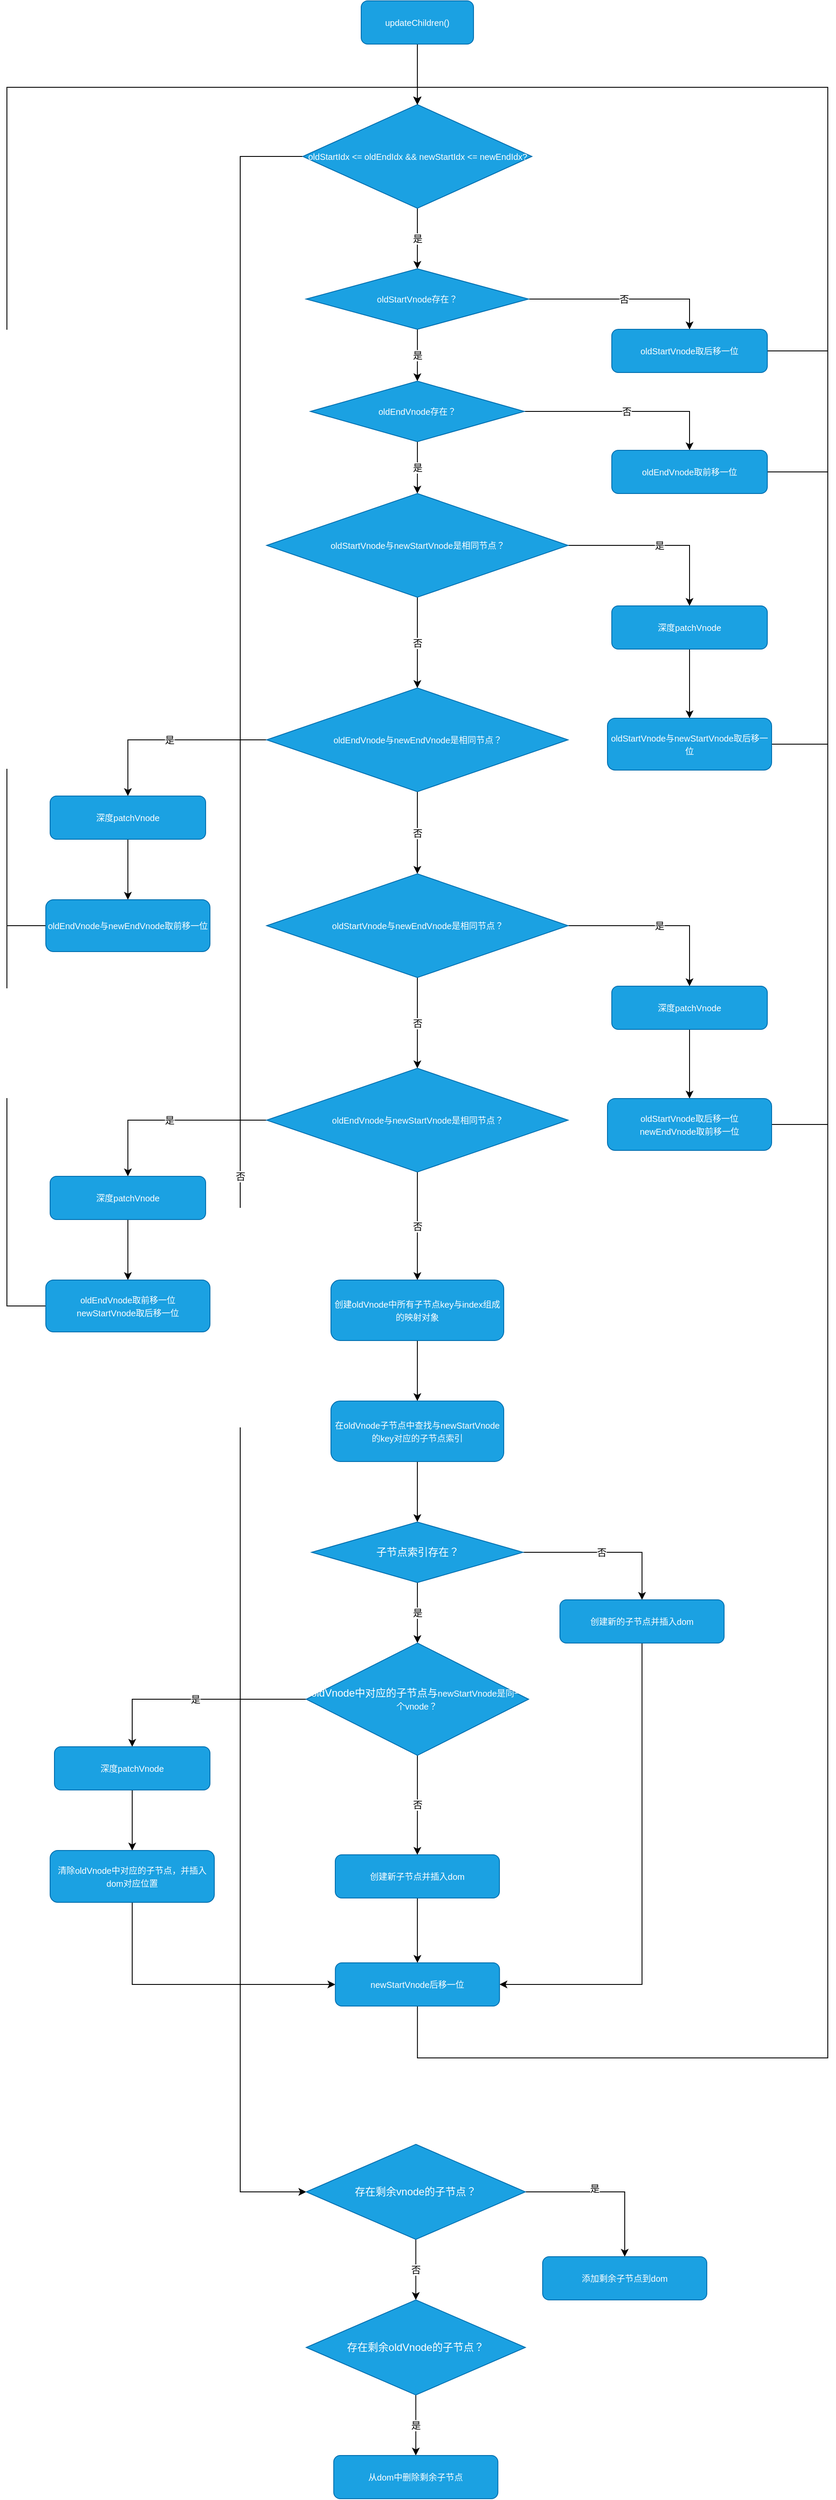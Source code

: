 <mxfile version="14.7.1" type="github">
  <diagram id="t7QSDHi6g2uMgZerqrQs" name="第 1 页">
    <mxGraphModel dx="1798" dy="962" grid="1" gridSize="10" guides="1" tooltips="1" connect="1" arrows="1" fold="1" page="1" pageScale="1" pageWidth="1527" pageHeight="3069" math="0" shadow="0">
      <root>
        <mxCell id="0" />
        <mxCell id="1" parent="0" />
        <mxCell id="P2CiNST9TXC-6D5HD8JE-4" style="edgeStyle=orthogonalEdgeStyle;rounded=0;orthogonalLoop=1;jettySize=auto;html=1;entryX=0.5;entryY=0;entryDx=0;entryDy=0;" edge="1" parent="1" source="P2CiNST9TXC-6D5HD8JE-1" target="P2CiNST9TXC-6D5HD8JE-3">
          <mxGeometry relative="1" as="geometry" />
        </mxCell>
        <mxCell id="P2CiNST9TXC-6D5HD8JE-1" value="&lt;font size=&quot;1&quot;&gt;updateChildren()&lt;/font&gt;" style="rounded=1;whiteSpace=wrap;html=1;fillColor=#1ba1e2;strokeColor=#006EAF;fontColor=#ffffff;" vertex="1" parent="1">
          <mxGeometry x="590" y="70" width="130" height="50" as="geometry" />
        </mxCell>
        <mxCell id="P2CiNST9TXC-6D5HD8JE-7" value="是" style="edgeStyle=orthogonalEdgeStyle;rounded=0;orthogonalLoop=1;jettySize=auto;html=1;entryX=0.5;entryY=0;entryDx=0;entryDy=0;" edge="1" parent="1" source="P2CiNST9TXC-6D5HD8JE-3" target="P2CiNST9TXC-6D5HD8JE-5">
          <mxGeometry relative="1" as="geometry" />
        </mxCell>
        <mxCell id="P2CiNST9TXC-6D5HD8JE-81" value="否" style="edgeStyle=orthogonalEdgeStyle;rounded=0;orthogonalLoop=1;jettySize=auto;html=1;entryX=0;entryY=0.5;entryDx=0;entryDy=0;" edge="1" parent="1" source="P2CiNST9TXC-6D5HD8JE-3" target="P2CiNST9TXC-6D5HD8JE-70">
          <mxGeometry relative="1" as="geometry">
            <Array as="points">
              <mxPoint x="450" y="250" />
              <mxPoint x="450" y="2605" />
            </Array>
          </mxGeometry>
        </mxCell>
        <mxCell id="P2CiNST9TXC-6D5HD8JE-3" value="&lt;font size=&quot;1&quot;&gt;oldStartIdx &amp;lt;= oldEndIdx &amp;amp;&amp;amp; newStartIdx &amp;lt;= newEndIdx?&lt;/font&gt;" style="rhombus;whiteSpace=wrap;html=1;fillColor=#1ba1e2;strokeColor=#006EAF;fontColor=#ffffff;" vertex="1" parent="1">
          <mxGeometry x="522.5" y="190" width="265" height="120" as="geometry" />
        </mxCell>
        <mxCell id="P2CiNST9TXC-6D5HD8JE-8" value="是" style="edgeStyle=orthogonalEdgeStyle;rounded=0;orthogonalLoop=1;jettySize=auto;html=1;entryX=0.5;entryY=0;entryDx=0;entryDy=0;" edge="1" parent="1" source="P2CiNST9TXC-6D5HD8JE-5" target="P2CiNST9TXC-6D5HD8JE-6">
          <mxGeometry relative="1" as="geometry" />
        </mxCell>
        <mxCell id="P2CiNST9TXC-6D5HD8JE-14" value="否" style="edgeStyle=orthogonalEdgeStyle;rounded=0;orthogonalLoop=1;jettySize=auto;html=1;entryX=0.5;entryY=0;entryDx=0;entryDy=0;" edge="1" parent="1" source="P2CiNST9TXC-6D5HD8JE-5" target="P2CiNST9TXC-6D5HD8JE-13">
          <mxGeometry relative="1" as="geometry" />
        </mxCell>
        <mxCell id="P2CiNST9TXC-6D5HD8JE-5" value="&lt;font size=&quot;1&quot;&gt;oldStartVnode存在？&lt;/font&gt;" style="rhombus;whiteSpace=wrap;html=1;fillColor=#1ba1e2;strokeColor=#006EAF;fontColor=#ffffff;" vertex="1" parent="1">
          <mxGeometry x="526.25" y="380" width="257.5" height="70" as="geometry" />
        </mxCell>
        <mxCell id="P2CiNST9TXC-6D5HD8JE-12" value="是" style="edgeStyle=orthogonalEdgeStyle;rounded=0;orthogonalLoop=1;jettySize=auto;html=1;entryX=0.5;entryY=0;entryDx=0;entryDy=0;" edge="1" parent="1" source="P2CiNST9TXC-6D5HD8JE-6" target="P2CiNST9TXC-6D5HD8JE-11">
          <mxGeometry relative="1" as="geometry" />
        </mxCell>
        <mxCell id="P2CiNST9TXC-6D5HD8JE-17" value="否" style="edgeStyle=orthogonalEdgeStyle;rounded=0;orthogonalLoop=1;jettySize=auto;html=1;entryX=0.5;entryY=0;entryDx=0;entryDy=0;" edge="1" parent="1" source="P2CiNST9TXC-6D5HD8JE-6" target="P2CiNST9TXC-6D5HD8JE-15">
          <mxGeometry relative="1" as="geometry" />
        </mxCell>
        <mxCell id="P2CiNST9TXC-6D5HD8JE-6" value="&lt;font size=&quot;1&quot;&gt;oldEndVnode存在？&lt;/font&gt;" style="rhombus;whiteSpace=wrap;html=1;fillColor=#1ba1e2;strokeColor=#006EAF;fontColor=#ffffff;" vertex="1" parent="1">
          <mxGeometry x="531.25" y="510" width="247.5" height="70" as="geometry" />
        </mxCell>
        <mxCell id="P2CiNST9TXC-6D5HD8JE-19" value="是" style="edgeStyle=orthogonalEdgeStyle;rounded=0;orthogonalLoop=1;jettySize=auto;html=1;" edge="1" parent="1" source="P2CiNST9TXC-6D5HD8JE-11" target="P2CiNST9TXC-6D5HD8JE-18">
          <mxGeometry relative="1" as="geometry" />
        </mxCell>
        <mxCell id="P2CiNST9TXC-6D5HD8JE-23" value="否" style="edgeStyle=orthogonalEdgeStyle;rounded=0;orthogonalLoop=1;jettySize=auto;html=1;entryX=0.5;entryY=0;entryDx=0;entryDy=0;" edge="1" parent="1" source="P2CiNST9TXC-6D5HD8JE-11" target="P2CiNST9TXC-6D5HD8JE-22">
          <mxGeometry relative="1" as="geometry" />
        </mxCell>
        <mxCell id="P2CiNST9TXC-6D5HD8JE-11" value="&lt;font size=&quot;1&quot;&gt;oldStartVnode与newStartVnode是相同节点？&lt;/font&gt;" style="rhombus;whiteSpace=wrap;html=1;fillColor=#1ba1e2;strokeColor=#006EAF;fontColor=#ffffff;" vertex="1" parent="1">
          <mxGeometry x="480.63" y="640" width="348.75" height="120" as="geometry" />
        </mxCell>
        <mxCell id="P2CiNST9TXC-6D5HD8JE-72" style="edgeStyle=orthogonalEdgeStyle;rounded=0;orthogonalLoop=1;jettySize=auto;html=1;" edge="1" parent="1" source="P2CiNST9TXC-6D5HD8JE-13" target="P2CiNST9TXC-6D5HD8JE-3">
          <mxGeometry relative="1" as="geometry">
            <Array as="points">
              <mxPoint x="1130" y="475" />
              <mxPoint x="1130" y="170" />
              <mxPoint x="655" y="170" />
            </Array>
          </mxGeometry>
        </mxCell>
        <mxCell id="P2CiNST9TXC-6D5HD8JE-13" value="&lt;font size=&quot;1&quot;&gt;oldStartVnode取后移一位&lt;/font&gt;" style="rounded=1;whiteSpace=wrap;html=1;fillColor=#1ba1e2;strokeColor=#006EAF;fontColor=#ffffff;" vertex="1" parent="1">
          <mxGeometry x="880" y="450" width="180" height="50" as="geometry" />
        </mxCell>
        <mxCell id="P2CiNST9TXC-6D5HD8JE-73" style="edgeStyle=orthogonalEdgeStyle;rounded=0;orthogonalLoop=1;jettySize=auto;html=1;entryX=0.5;entryY=0;entryDx=0;entryDy=0;" edge="1" parent="1" source="P2CiNST9TXC-6D5HD8JE-15" target="P2CiNST9TXC-6D5HD8JE-3">
          <mxGeometry relative="1" as="geometry">
            <Array as="points">
              <mxPoint x="1130" y="615" />
              <mxPoint x="1130" y="170" />
              <mxPoint x="655" y="170" />
            </Array>
          </mxGeometry>
        </mxCell>
        <mxCell id="P2CiNST9TXC-6D5HD8JE-15" value="&lt;font size=&quot;1&quot;&gt;oldEndVnode取前移一位&lt;/font&gt;" style="rounded=1;whiteSpace=wrap;html=1;fillColor=#1ba1e2;strokeColor=#006EAF;fontColor=#ffffff;" vertex="1" parent="1">
          <mxGeometry x="880" y="590" width="180" height="50" as="geometry" />
        </mxCell>
        <mxCell id="P2CiNST9TXC-6D5HD8JE-21" style="edgeStyle=orthogonalEdgeStyle;rounded=0;orthogonalLoop=1;jettySize=auto;html=1;entryX=0.5;entryY=0;entryDx=0;entryDy=0;" edge="1" parent="1" source="P2CiNST9TXC-6D5HD8JE-18" target="P2CiNST9TXC-6D5HD8JE-20">
          <mxGeometry relative="1" as="geometry" />
        </mxCell>
        <mxCell id="P2CiNST9TXC-6D5HD8JE-18" value="&lt;font size=&quot;1&quot;&gt;深度patchVnode&lt;/font&gt;" style="rounded=1;whiteSpace=wrap;html=1;fillColor=#1ba1e2;strokeColor=#006EAF;fontColor=#ffffff;" vertex="1" parent="1">
          <mxGeometry x="880" y="770" width="180" height="50" as="geometry" />
        </mxCell>
        <mxCell id="P2CiNST9TXC-6D5HD8JE-74" style="edgeStyle=orthogonalEdgeStyle;rounded=0;orthogonalLoop=1;jettySize=auto;html=1;" edge="1" parent="1" source="P2CiNST9TXC-6D5HD8JE-20">
          <mxGeometry relative="1" as="geometry">
            <mxPoint x="655" y="190" as="targetPoint" />
            <Array as="points">
              <mxPoint x="1130" y="930" />
              <mxPoint x="1130" y="170" />
              <mxPoint x="655" y="170" />
            </Array>
          </mxGeometry>
        </mxCell>
        <mxCell id="P2CiNST9TXC-6D5HD8JE-20" value="&lt;span style=&quot;font-size: x-small&quot;&gt;oldStartVnode与&lt;/span&gt;&lt;span style=&quot;font-size: x-small&quot;&gt;newStartVnode取后移一位&lt;/span&gt;" style="rounded=1;whiteSpace=wrap;html=1;fillColor=#1ba1e2;strokeColor=#006EAF;fontColor=#ffffff;" vertex="1" parent="1">
          <mxGeometry x="875" y="900" width="190" height="60" as="geometry" />
        </mxCell>
        <mxCell id="P2CiNST9TXC-6D5HD8JE-26" value="是" style="edgeStyle=orthogonalEdgeStyle;rounded=0;orthogonalLoop=1;jettySize=auto;html=1;entryX=0.5;entryY=0;entryDx=0;entryDy=0;" edge="1" parent="1" source="P2CiNST9TXC-6D5HD8JE-22" target="P2CiNST9TXC-6D5HD8JE-24">
          <mxGeometry relative="1" as="geometry" />
        </mxCell>
        <mxCell id="P2CiNST9TXC-6D5HD8JE-44" value="否" style="edgeStyle=orthogonalEdgeStyle;rounded=0;orthogonalLoop=1;jettySize=auto;html=1;entryX=0.5;entryY=0;entryDx=0;entryDy=0;" edge="1" parent="1" source="P2CiNST9TXC-6D5HD8JE-22" target="P2CiNST9TXC-6D5HD8JE-35">
          <mxGeometry relative="1" as="geometry" />
        </mxCell>
        <mxCell id="P2CiNST9TXC-6D5HD8JE-22" value="&lt;font size=&quot;1&quot;&gt;oldEndVnode与newEndVnode是相同节点？&lt;/font&gt;" style="rhombus;whiteSpace=wrap;html=1;fillColor=#1ba1e2;strokeColor=#006EAF;fontColor=#ffffff;" vertex="1" parent="1">
          <mxGeometry x="480.63" y="865" width="348.75" height="120" as="geometry" />
        </mxCell>
        <mxCell id="P2CiNST9TXC-6D5HD8JE-27" style="edgeStyle=orthogonalEdgeStyle;rounded=0;orthogonalLoop=1;jettySize=auto;html=1;entryX=0.5;entryY=0;entryDx=0;entryDy=0;" edge="1" parent="1" source="P2CiNST9TXC-6D5HD8JE-24" target="P2CiNST9TXC-6D5HD8JE-25">
          <mxGeometry relative="1" as="geometry" />
        </mxCell>
        <mxCell id="P2CiNST9TXC-6D5HD8JE-24" value="&lt;font size=&quot;1&quot;&gt;深度patchVnode&lt;/font&gt;" style="rounded=1;whiteSpace=wrap;html=1;fillColor=#1ba1e2;strokeColor=#006EAF;fontColor=#ffffff;" vertex="1" parent="1">
          <mxGeometry x="230" y="990" width="180" height="50" as="geometry" />
        </mxCell>
        <mxCell id="P2CiNST9TXC-6D5HD8JE-77" style="edgeStyle=orthogonalEdgeStyle;rounded=0;orthogonalLoop=1;jettySize=auto;html=1;entryX=0.5;entryY=0;entryDx=0;entryDy=0;" edge="1" parent="1" source="P2CiNST9TXC-6D5HD8JE-25" target="P2CiNST9TXC-6D5HD8JE-3">
          <mxGeometry relative="1" as="geometry">
            <Array as="points">
              <mxPoint x="180" y="1140" />
              <mxPoint x="180" y="170" />
              <mxPoint x="655" y="170" />
            </Array>
          </mxGeometry>
        </mxCell>
        <mxCell id="P2CiNST9TXC-6D5HD8JE-25" value="&lt;span style=&quot;font-size: x-small&quot;&gt;oldEndVnode与newEndVnode&lt;/span&gt;&lt;span style=&quot;font-size: x-small&quot;&gt;取前移一位&lt;/span&gt;" style="rounded=1;whiteSpace=wrap;html=1;fillColor=#1ba1e2;strokeColor=#006EAF;fontColor=#ffffff;" vertex="1" parent="1">
          <mxGeometry x="225" y="1110" width="190" height="60" as="geometry" />
        </mxCell>
        <mxCell id="P2CiNST9TXC-6D5HD8JE-33" value="是" style="edgeStyle=orthogonalEdgeStyle;rounded=0;orthogonalLoop=1;jettySize=auto;html=1;" edge="1" parent="1" source="P2CiNST9TXC-6D5HD8JE-35" target="P2CiNST9TXC-6D5HD8JE-37">
          <mxGeometry relative="1" as="geometry" />
        </mxCell>
        <mxCell id="P2CiNST9TXC-6D5HD8JE-34" value="否" style="edgeStyle=orthogonalEdgeStyle;rounded=0;orthogonalLoop=1;jettySize=auto;html=1;entryX=0.5;entryY=0;entryDx=0;entryDy=0;" edge="1" parent="1" source="P2CiNST9TXC-6D5HD8JE-35" target="P2CiNST9TXC-6D5HD8JE-40">
          <mxGeometry relative="1" as="geometry" />
        </mxCell>
        <mxCell id="P2CiNST9TXC-6D5HD8JE-35" value="&lt;font size=&quot;1&quot;&gt;oldStartVnode与newEndVnode是相同节点？&lt;/font&gt;" style="rhombus;whiteSpace=wrap;html=1;fillColor=#1ba1e2;strokeColor=#006EAF;fontColor=#ffffff;" vertex="1" parent="1">
          <mxGeometry x="480.63" y="1080" width="348.75" height="120" as="geometry" />
        </mxCell>
        <mxCell id="P2CiNST9TXC-6D5HD8JE-36" style="edgeStyle=orthogonalEdgeStyle;rounded=0;orthogonalLoop=1;jettySize=auto;html=1;entryX=0.5;entryY=0;entryDx=0;entryDy=0;" edge="1" parent="1" source="P2CiNST9TXC-6D5HD8JE-37" target="P2CiNST9TXC-6D5HD8JE-38">
          <mxGeometry relative="1" as="geometry" />
        </mxCell>
        <mxCell id="P2CiNST9TXC-6D5HD8JE-37" value="&lt;font size=&quot;1&quot;&gt;深度patchVnode&lt;/font&gt;" style="rounded=1;whiteSpace=wrap;html=1;fillColor=#1ba1e2;strokeColor=#006EAF;fontColor=#ffffff;" vertex="1" parent="1">
          <mxGeometry x="880" y="1210" width="180" height="50" as="geometry" />
        </mxCell>
        <mxCell id="P2CiNST9TXC-6D5HD8JE-75" style="edgeStyle=orthogonalEdgeStyle;rounded=0;orthogonalLoop=1;jettySize=auto;html=1;entryX=0.5;entryY=0;entryDx=0;entryDy=0;" edge="1" parent="1" source="P2CiNST9TXC-6D5HD8JE-38" target="P2CiNST9TXC-6D5HD8JE-3">
          <mxGeometry relative="1" as="geometry">
            <Array as="points">
              <mxPoint x="1130" y="1370" />
              <mxPoint x="1130" y="170" />
              <mxPoint x="655" y="170" />
            </Array>
          </mxGeometry>
        </mxCell>
        <mxCell id="P2CiNST9TXC-6D5HD8JE-38" value="&lt;span style=&quot;font-size: x-small&quot;&gt;oldStartVnode&lt;/span&gt;&lt;font size=&quot;1&quot;&gt;取后移一位&lt;/font&gt;&lt;br&gt;&lt;font size=&quot;1&quot;&gt;newEndVnode取前移一位&lt;/font&gt;" style="rounded=1;whiteSpace=wrap;html=1;fillColor=#1ba1e2;strokeColor=#006EAF;fontColor=#ffffff;" vertex="1" parent="1">
          <mxGeometry x="875" y="1340" width="190" height="60" as="geometry" />
        </mxCell>
        <mxCell id="P2CiNST9TXC-6D5HD8JE-39" value="是" style="edgeStyle=orthogonalEdgeStyle;rounded=0;orthogonalLoop=1;jettySize=auto;html=1;entryX=0.5;entryY=0;entryDx=0;entryDy=0;" edge="1" parent="1" source="P2CiNST9TXC-6D5HD8JE-40" target="P2CiNST9TXC-6D5HD8JE-42">
          <mxGeometry relative="1" as="geometry" />
        </mxCell>
        <mxCell id="P2CiNST9TXC-6D5HD8JE-46" value="否" style="edgeStyle=orthogonalEdgeStyle;rounded=0;orthogonalLoop=1;jettySize=auto;html=1;entryX=0.5;entryY=0;entryDx=0;entryDy=0;" edge="1" parent="1" source="P2CiNST9TXC-6D5HD8JE-40" target="P2CiNST9TXC-6D5HD8JE-48">
          <mxGeometry relative="1" as="geometry">
            <mxPoint x="654.995" y="1580" as="targetPoint" />
          </mxGeometry>
        </mxCell>
        <mxCell id="P2CiNST9TXC-6D5HD8JE-40" value="&lt;font size=&quot;1&quot;&gt;oldEndVnode与newStartVnode是相同节点？&lt;/font&gt;" style="rhombus;whiteSpace=wrap;html=1;fillColor=#1ba1e2;strokeColor=#006EAF;fontColor=#ffffff;" vertex="1" parent="1">
          <mxGeometry x="480.63" y="1305" width="348.75" height="120" as="geometry" />
        </mxCell>
        <mxCell id="P2CiNST9TXC-6D5HD8JE-41" style="edgeStyle=orthogonalEdgeStyle;rounded=0;orthogonalLoop=1;jettySize=auto;html=1;entryX=0.5;entryY=0;entryDx=0;entryDy=0;" edge="1" parent="1" source="P2CiNST9TXC-6D5HD8JE-42" target="P2CiNST9TXC-6D5HD8JE-43">
          <mxGeometry relative="1" as="geometry" />
        </mxCell>
        <mxCell id="P2CiNST9TXC-6D5HD8JE-42" value="&lt;font size=&quot;1&quot;&gt;深度patchVnode&lt;/font&gt;" style="rounded=1;whiteSpace=wrap;html=1;fillColor=#1ba1e2;strokeColor=#006EAF;fontColor=#ffffff;" vertex="1" parent="1">
          <mxGeometry x="230" y="1430" width="180" height="50" as="geometry" />
        </mxCell>
        <mxCell id="P2CiNST9TXC-6D5HD8JE-78" style="edgeStyle=orthogonalEdgeStyle;rounded=0;orthogonalLoop=1;jettySize=auto;html=1;entryX=0.5;entryY=0;entryDx=0;entryDy=0;" edge="1" parent="1" source="P2CiNST9TXC-6D5HD8JE-43" target="P2CiNST9TXC-6D5HD8JE-3">
          <mxGeometry relative="1" as="geometry">
            <Array as="points">
              <mxPoint x="180" y="1580" />
              <mxPoint x="180" y="170" />
              <mxPoint x="655" y="170" />
            </Array>
          </mxGeometry>
        </mxCell>
        <mxCell id="P2CiNST9TXC-6D5HD8JE-43" value="&lt;span style=&quot;font-size: x-small&quot;&gt;oldEndVnode&lt;/span&gt;&lt;font size=&quot;1&quot;&gt;取前移一位&lt;/font&gt;&lt;br&gt;&lt;font size=&quot;1&quot;&gt;newStartVnode取后移一位&lt;/font&gt;" style="rounded=1;whiteSpace=wrap;html=1;fillColor=#1ba1e2;strokeColor=#006EAF;fontColor=#ffffff;" vertex="1" parent="1">
          <mxGeometry x="225" y="1550" width="190" height="60" as="geometry" />
        </mxCell>
        <mxCell id="P2CiNST9TXC-6D5HD8JE-49" style="edgeStyle=orthogonalEdgeStyle;rounded=0;orthogonalLoop=1;jettySize=auto;html=1;entryX=0.5;entryY=0;entryDx=0;entryDy=0;" edge="1" parent="1" source="P2CiNST9TXC-6D5HD8JE-48" target="P2CiNST9TXC-6D5HD8JE-50">
          <mxGeometry relative="1" as="geometry">
            <mxPoint x="654.995" y="1680" as="targetPoint" />
          </mxGeometry>
        </mxCell>
        <mxCell id="P2CiNST9TXC-6D5HD8JE-48" value="&lt;font size=&quot;1&quot;&gt;创建oldVnode中所有子节点key与index组成的映射对象&lt;/font&gt;" style="rounded=1;whiteSpace=wrap;html=1;fillColor=#1ba1e2;strokeColor=#006EAF;fontColor=#ffffff;" vertex="1" parent="1">
          <mxGeometry x="555.01" y="1550" width="199.99" height="70" as="geometry" />
        </mxCell>
        <mxCell id="P2CiNST9TXC-6D5HD8JE-52" style="edgeStyle=orthogonalEdgeStyle;rounded=0;orthogonalLoop=1;jettySize=auto;html=1;entryX=0.5;entryY=0;entryDx=0;entryDy=0;" edge="1" parent="1" source="P2CiNST9TXC-6D5HD8JE-50" target="P2CiNST9TXC-6D5HD8JE-51">
          <mxGeometry relative="1" as="geometry" />
        </mxCell>
        <mxCell id="P2CiNST9TXC-6D5HD8JE-50" value="&lt;span style=&quot;font-size: x-small&quot;&gt;在oldVnode子节点中查找与newStartVnode的key对应的子节点索引&lt;/span&gt;" style="rounded=1;whiteSpace=wrap;html=1;fillColor=#1ba1e2;strokeColor=#006EAF;fontColor=#ffffff;" vertex="1" parent="1">
          <mxGeometry x="555.01" y="1690" width="199.99" height="70" as="geometry" />
        </mxCell>
        <mxCell id="P2CiNST9TXC-6D5HD8JE-54" style="edgeStyle=orthogonalEdgeStyle;rounded=0;orthogonalLoop=1;jettySize=auto;html=1;entryX=0.5;entryY=0;entryDx=0;entryDy=0;" edge="1" parent="1" source="P2CiNST9TXC-6D5HD8JE-51" target="P2CiNST9TXC-6D5HD8JE-53">
          <mxGeometry relative="1" as="geometry" />
        </mxCell>
        <mxCell id="P2CiNST9TXC-6D5HD8JE-58" value="否" style="edgeLabel;html=1;align=center;verticalAlign=middle;resizable=0;points=[];" vertex="1" connectable="0" parent="P2CiNST9TXC-6D5HD8JE-54">
          <mxGeometry x="-0.058" y="-4" relative="1" as="geometry">
            <mxPoint y="-4" as="offset" />
          </mxGeometry>
        </mxCell>
        <mxCell id="P2CiNST9TXC-6D5HD8JE-59" value="是" style="edgeStyle=orthogonalEdgeStyle;rounded=0;orthogonalLoop=1;jettySize=auto;html=1;entryX=0.5;entryY=0;entryDx=0;entryDy=0;" edge="1" parent="1" source="P2CiNST9TXC-6D5HD8JE-51" target="P2CiNST9TXC-6D5HD8JE-57">
          <mxGeometry relative="1" as="geometry" />
        </mxCell>
        <mxCell id="P2CiNST9TXC-6D5HD8JE-51" value="子节点索引存在？" style="rhombus;whiteSpace=wrap;html=1;fillColor=#1ba1e2;strokeColor=#006EAF;fontColor=#ffffff;" vertex="1" parent="1">
          <mxGeometry x="532.66" y="1830" width="244.68" height="70" as="geometry" />
        </mxCell>
        <mxCell id="P2CiNST9TXC-6D5HD8JE-69" style="edgeStyle=orthogonalEdgeStyle;rounded=0;orthogonalLoop=1;jettySize=auto;html=1;entryX=1;entryY=0.5;entryDx=0;entryDy=0;" edge="1" parent="1" source="P2CiNST9TXC-6D5HD8JE-53" target="P2CiNST9TXC-6D5HD8JE-66">
          <mxGeometry relative="1" as="geometry">
            <Array as="points">
              <mxPoint x="915" y="2365" />
            </Array>
          </mxGeometry>
        </mxCell>
        <mxCell id="P2CiNST9TXC-6D5HD8JE-53" value="&lt;span style=&quot;font-size: x-small&quot;&gt;创建新的子节点并插入dom&lt;/span&gt;" style="rounded=1;whiteSpace=wrap;html=1;fillColor=#1ba1e2;strokeColor=#006EAF;fontColor=#ffffff;" vertex="1" parent="1">
          <mxGeometry x="820" y="1920" width="190" height="50" as="geometry" />
        </mxCell>
        <mxCell id="P2CiNST9TXC-6D5HD8JE-67" style="edgeStyle=orthogonalEdgeStyle;rounded=0;orthogonalLoop=1;jettySize=auto;html=1;entryX=0.5;entryY=0;entryDx=0;entryDy=0;" edge="1" parent="1" source="P2CiNST9TXC-6D5HD8JE-56" target="P2CiNST9TXC-6D5HD8JE-66">
          <mxGeometry relative="1" as="geometry" />
        </mxCell>
        <mxCell id="P2CiNST9TXC-6D5HD8JE-56" value="&lt;span style=&quot;font-size: x-small&quot;&gt;创建新子节点并插入dom&lt;/span&gt;" style="rounded=1;whiteSpace=wrap;html=1;fillColor=#1ba1e2;strokeColor=#006EAF;fontColor=#ffffff;" vertex="1" parent="1">
          <mxGeometry x="560" y="2215" width="190" height="50" as="geometry" />
        </mxCell>
        <mxCell id="P2CiNST9TXC-6D5HD8JE-64" value="是" style="edgeStyle=orthogonalEdgeStyle;rounded=0;orthogonalLoop=1;jettySize=auto;html=1;entryX=0.5;entryY=0;entryDx=0;entryDy=0;" edge="1" parent="1" source="P2CiNST9TXC-6D5HD8JE-57" target="P2CiNST9TXC-6D5HD8JE-62">
          <mxGeometry relative="1" as="geometry" />
        </mxCell>
        <mxCell id="P2CiNST9TXC-6D5HD8JE-65" value="否" style="edgeStyle=orthogonalEdgeStyle;rounded=0;orthogonalLoop=1;jettySize=auto;html=1;entryX=0.5;entryY=0;entryDx=0;entryDy=0;" edge="1" parent="1" source="P2CiNST9TXC-6D5HD8JE-57" target="P2CiNST9TXC-6D5HD8JE-56">
          <mxGeometry relative="1" as="geometry" />
        </mxCell>
        <mxCell id="P2CiNST9TXC-6D5HD8JE-57" value="oldVnode中对应的子节点与&lt;span style=&quot;font-size: x-small&quot;&gt;newStartVnode是同一个vnode？&lt;/span&gt;" style="rhombus;whiteSpace=wrap;html=1;fillColor=#1ba1e2;strokeColor=#006EAF;fontColor=#ffffff;" vertex="1" parent="1">
          <mxGeometry x="526.42" y="1970" width="257.33" height="130" as="geometry" />
        </mxCell>
        <mxCell id="P2CiNST9TXC-6D5HD8JE-61" style="edgeStyle=orthogonalEdgeStyle;rounded=0;orthogonalLoop=1;jettySize=auto;html=1;entryX=0.5;entryY=0;entryDx=0;entryDy=0;" edge="1" parent="1" source="P2CiNST9TXC-6D5HD8JE-62" target="P2CiNST9TXC-6D5HD8JE-63">
          <mxGeometry relative="1" as="geometry" />
        </mxCell>
        <mxCell id="P2CiNST9TXC-6D5HD8JE-62" value="&lt;font size=&quot;1&quot;&gt;深度patchVnode&lt;/font&gt;" style="rounded=1;whiteSpace=wrap;html=1;fillColor=#1ba1e2;strokeColor=#006EAF;fontColor=#ffffff;" vertex="1" parent="1">
          <mxGeometry x="235" y="2090" width="180" height="50" as="geometry" />
        </mxCell>
        <mxCell id="P2CiNST9TXC-6D5HD8JE-68" style="edgeStyle=orthogonalEdgeStyle;rounded=0;orthogonalLoop=1;jettySize=auto;html=1;entryX=0;entryY=0.5;entryDx=0;entryDy=0;" edge="1" parent="1" source="P2CiNST9TXC-6D5HD8JE-63" target="P2CiNST9TXC-6D5HD8JE-66">
          <mxGeometry relative="1" as="geometry">
            <Array as="points">
              <mxPoint x="325" y="2365" />
            </Array>
          </mxGeometry>
        </mxCell>
        <mxCell id="P2CiNST9TXC-6D5HD8JE-63" value="&lt;font size=&quot;1&quot;&gt;清除oldVnode中对应的子节点，并插入dom对应位置&lt;/font&gt;" style="rounded=1;whiteSpace=wrap;html=1;fillColor=#1ba1e2;strokeColor=#006EAF;fontColor=#ffffff;" vertex="1" parent="1">
          <mxGeometry x="230" y="2210" width="190" height="60" as="geometry" />
        </mxCell>
        <mxCell id="P2CiNST9TXC-6D5HD8JE-80" style="edgeStyle=orthogonalEdgeStyle;rounded=0;orthogonalLoop=1;jettySize=auto;html=1;entryX=0.5;entryY=0;entryDx=0;entryDy=0;" edge="1" parent="1" source="P2CiNST9TXC-6D5HD8JE-66" target="P2CiNST9TXC-6D5HD8JE-3">
          <mxGeometry relative="1" as="geometry">
            <Array as="points">
              <mxPoint x="655" y="2450" />
              <mxPoint x="1130" y="2450" />
              <mxPoint x="1130" y="170" />
              <mxPoint x="655" y="170" />
            </Array>
          </mxGeometry>
        </mxCell>
        <mxCell id="P2CiNST9TXC-6D5HD8JE-66" value="&lt;font size=&quot;1&quot;&gt;newStartVnode后移一位&lt;/font&gt;" style="rounded=1;whiteSpace=wrap;html=1;fillColor=#1ba1e2;strokeColor=#006EAF;fontColor=#ffffff;" vertex="1" parent="1">
          <mxGeometry x="560.09" y="2340" width="190" height="50" as="geometry" />
        </mxCell>
        <mxCell id="P2CiNST9TXC-6D5HD8JE-83" value="否" style="edgeStyle=orthogonalEdgeStyle;rounded=0;orthogonalLoop=1;jettySize=auto;html=1;entryX=0.5;entryY=0;entryDx=0;entryDy=0;" edge="1" parent="1" source="P2CiNST9TXC-6D5HD8JE-70" target="P2CiNST9TXC-6D5HD8JE-82">
          <mxGeometry relative="1" as="geometry" />
        </mxCell>
        <mxCell id="P2CiNST9TXC-6D5HD8JE-86" style="edgeStyle=orthogonalEdgeStyle;rounded=0;orthogonalLoop=1;jettySize=auto;html=1;" edge="1" parent="1" source="P2CiNST9TXC-6D5HD8JE-70" target="P2CiNST9TXC-6D5HD8JE-84">
          <mxGeometry relative="1" as="geometry" />
        </mxCell>
        <mxCell id="P2CiNST9TXC-6D5HD8JE-87" value="是" style="edgeLabel;html=1;align=center;verticalAlign=middle;resizable=0;points=[];" vertex="1" connectable="0" parent="P2CiNST9TXC-6D5HD8JE-86">
          <mxGeometry x="-0.162" y="4" relative="1" as="geometry">
            <mxPoint as="offset" />
          </mxGeometry>
        </mxCell>
        <mxCell id="P2CiNST9TXC-6D5HD8JE-70" value="存在剩余vnode的子节点？" style="rhombus;whiteSpace=wrap;html=1;fillColor=#1ba1e2;strokeColor=#006EAF;fontColor=#ffffff;" vertex="1" parent="1">
          <mxGeometry x="526.43" y="2550" width="253.57" height="110" as="geometry" />
        </mxCell>
        <mxCell id="P2CiNST9TXC-6D5HD8JE-88" value="是" style="edgeStyle=orthogonalEdgeStyle;rounded=0;orthogonalLoop=1;jettySize=auto;html=1;entryX=0.5;entryY=0;entryDx=0;entryDy=0;" edge="1" parent="1" source="P2CiNST9TXC-6D5HD8JE-82" target="P2CiNST9TXC-6D5HD8JE-85">
          <mxGeometry relative="1" as="geometry" />
        </mxCell>
        <mxCell id="P2CiNST9TXC-6D5HD8JE-82" value="&lt;span&gt;存在剩余oldVnode的子节点？&lt;/span&gt;" style="rhombus;whiteSpace=wrap;html=1;fillColor=#1ba1e2;strokeColor=#006EAF;fontColor=#ffffff;" vertex="1" parent="1">
          <mxGeometry x="526.43" y="2730" width="253.57" height="110" as="geometry" />
        </mxCell>
        <mxCell id="P2CiNST9TXC-6D5HD8JE-84" value="&lt;span style=&quot;font-size: x-small&quot;&gt;添加剩余子节点到dom&lt;/span&gt;" style="rounded=1;whiteSpace=wrap;html=1;fillColor=#1ba1e2;strokeColor=#006EAF;fontColor=#ffffff;" vertex="1" parent="1">
          <mxGeometry x="800" y="2680" width="190" height="50" as="geometry" />
        </mxCell>
        <mxCell id="P2CiNST9TXC-6D5HD8JE-85" value="&lt;span style=&quot;font-size: x-small&quot;&gt;从dom中删除剩余子节点&lt;/span&gt;" style="rounded=1;whiteSpace=wrap;html=1;fillColor=#1ba1e2;strokeColor=#006EAF;fontColor=#ffffff;" vertex="1" parent="1">
          <mxGeometry x="558.21" y="2910" width="190" height="50" as="geometry" />
        </mxCell>
      </root>
    </mxGraphModel>
  </diagram>
</mxfile>
